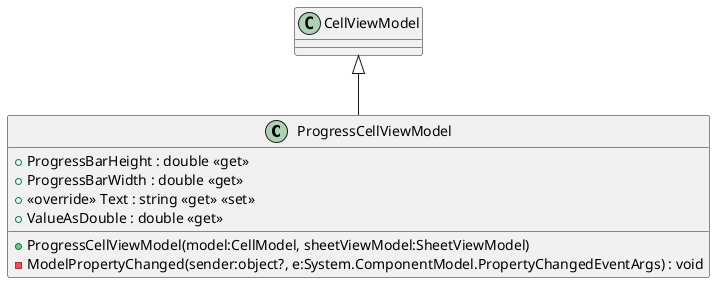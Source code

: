 @startuml
class ProgressCellViewModel {
    + ProgressCellViewModel(model:CellModel, sheetViewModel:SheetViewModel)
    + ProgressBarHeight : double <<get>>
    + ProgressBarWidth : double <<get>>
    + <<override>> Text : string <<get>> <<set>>
    + ValueAsDouble : double <<get>>
    - ModelPropertyChanged(sender:object?, e:System.ComponentModel.PropertyChangedEventArgs) : void
}
CellViewModel <|-- ProgressCellViewModel
@enduml

